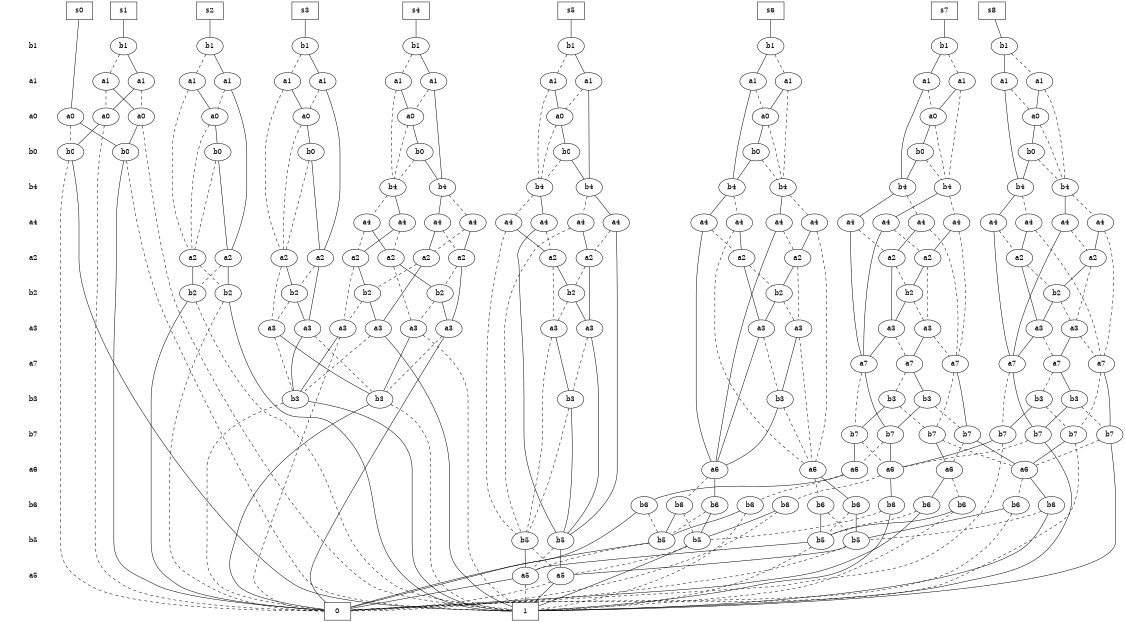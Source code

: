digraph "DD" {
size = "7.5,10"
center = true;
edge [dir = none];
{ node [shape = plaintext];
  edge [style = invis];
  "CONST NODES" [style = invis];
" b1 " -> " a1 " -> " a0 " -> " b0 " -> " b4 " -> " a4 " -> " a2 " -> " b2 " -> " a3 " -> " a7 " -> " b3 " -> " b7 " -> " a6 " -> " b6 " -> " b5 " -> " a5 " -> "CONST NODES"; 
}
{ rank = same; node [shape = box]; edge [style = invis];
"  s0  " -> "  s1  " -> "  s2  " -> "  s3  " -> "  s4  " -> "  s5  " -> "  s6  " -> "  s7  " -> "  s8  "; }
{ rank = same; " b1 ";
"0x2552" [label="b1"];
"0x1578" [label="b1"];
"0x24a8" [label="b1"];
"0x14ca" [label="b1"];
"0x16aa" [label="b1"];
"0x16c0" [label="b1"];
"0x243d" [label="b1"];
"0x1d79" [label="b1"];
}
{ rank = same; " a1 ";
"0x16f0" [label="a1"];
"0x2437" [label="a1"];
"0x24f4" [label="a1"];
"0x2370" [label="a1"];
"0x169d" [label="a1"];
"0x235a" [label="a1"];
"0x2285" [label="a1"];
"0x2351" [label="a1"];
"0x16e0" [label="a1"];
"0x2539" [label="a1"];
"0x22a2" [label="a1"];
"0x1575" [label="a1"];
"0x1fbf" [label="a1"];
"0x16be" [label="a1"];
"0x24be" [label="a1"];
"0x24fa" [label="a1"];
}
{ rank = same; " a0 ";
"0x23fe" [label="a0"];
"0x24ef" [label="a0"];
"0x1476" [label="a0"];
"0x258a" [label="a0"];
"0x21ea" [label="a0"];
"0x1d41" [label="a0"];
"0x251c" [label="a0"];
"0x1df7" [label="a0"];
"0x2480" [label="a0"];
"0x24b5" [label="a0"];
}
{ rank = same; " b0 ";
"0x22fd" [label="b0"];
"0x24ee" [label="b0"];
"0x246e" [label="b0"];
"0x2508" [label="b0"];
"0x1f3d" [label="b0"];
"0x2396" [label="b0"];
"0x1de5" [label="b0"];
"0x1db3" [label="b0"];
"0x1472" [label="b0"];
}
{ rank = same; " b4 ";
"0x22d9" [label="b4"];
"0x1dc2" [label="b4"];
"0x1de7" [label="b4"];
"0x16c6" [label="b4"];
"0x2470" [label="b4"];
"0x23aa" [label="b4"];
"0x22a9" [label="b4"];
"0x1df6" [label="b4"];
"0x16c1" [label="b4"];
"0x250b" [label="b4"];
}
{ rank = same; " a4 ";
"0x230c" [label="a4"];
"0x247e" [label="a4"];
"0x1d43" [label="a4"];
"0x24ff" [label="a4"];
"0x1fa2" [label="a4"];
"0x2108" [label="a4"];
"0x1e86" [label="a4"];
"0x1dcb" [label="a4"];
"0x16ee" [label="a4"];
"0x1d4b" [label="a4"];
"0x16e8" [label="a4"];
"0x22f0" [label="a4"];
"0x14cc" [label="a4"];
"0x1d9d" [label="a4"];
"0x23a3" [label="a4"];
"0x2440" [label="a4"];
"0x249f" [label="a4"];
"0x2501" [label="a4"];
"0x255b" [label="a4"];
"0x24f2" [label="a4"];
}
{ rank = same; " a2 ";
"0x243e" [label="a2"];
"0x1ebd" [label="a2"];
"0x16b2" [label="a2"];
"0x245b" [label="a2"];
"0x1da3" [label="a2"];
"0x2291" [label="a2"];
"0x2428" [label="a2"];
"0x1d8c" [label="a2"];
"0x16ad" [label="a2"];
"0x1572" [label="a2"];
"0x2556" [label="a2"];
"0x22ea" [label="a2"];
"0x1d95" [label="a2"];
"0x16d8" [label="a2"];
"0x20e8" [label="a2"];
"0x1561" [label="a2"];
}
{ rank = same; " b2 ";
"0x24f3" [label="b2"];
"0x1f4a" [label="b2"];
"0x1d8d" [label="b2"];
"0x2283" [label="b2"];
"0x1dbf" [label="b2"];
"0x2525" [label="b2"];
"0x23b0" [label="b2"];
"0x24b8" [label="b2"];
"0x16f3" [label="b2"];
}
{ rank = same; " a3 ";
"0x2459" [label="a3"];
"0x2357" [label="a3"];
"0x24a3" [label="a3"];
"0x22b4" [label="a3"];
"0x2581" [label="a3"];
"0x245f" [label="a3"];
"0x22ce" [label="a3"];
"0x252d" [label="a3"];
"0x2577" [label="a3"];
"0x14de" [label="a3"];
"0x252b" [label="a3"];
"0x1f65" [label="a3"];
"0x1450" [label="a3"];
"0x1d4f" [label="a3"];
}
{ rank = same; " a7 ";
"0x2402" [label="a7"];
"0x1ddd" [label="a7"];
"0x253d" [label="a7"];
"0x169e" [label="a7"];
"0x229f" [label="a7"];
"0x2511" [label="a7"];
}
{ rank = same; " b3 ";
"0x22e0" [label="b3"];
"0x157b" [label="b3"];
"0x2414" [label="b3"];
"0x1f9f" [label="b3"];
"0x1d5a" [label="b3"];
"0x248f" [label="b3"];
"0x1d9f" [label="b3"];
"0x2504" [label="b3"];
}
{ rank = same; " b7 ";
"0x1f37" [label="b7"];
"0x2195" [label="b7"];
"0x2510" [label="b7"];
"0x155d" [label="b7"];
"0x24ec" [label="b7"];
"0x1dbb" [label="b7"];
"0x234a" [label="b7"];
"0x2558" [label="b7"];
}
{ rank = same; " a6 ";
"0x238f" [label="a6"];
"0x1d3f" [label="a6"];
"0x2554" [label="a6"];
"0x23a7" [label="a6"];
"0x1d83" [label="a6"];
"0x22d2" [label="a6"];
}
{ rank = same; " b6 ";
"0x251b" [label="b6"];
"0x1d48" [label="b6"];
"0x253b" [label="b6"];
"0x23fc" [label="b6"];
"0x242b" [label="b6"];
"0x22e7" [label="b6"];
"0x1e93" [label="b6"];
"0x2454" [label="b6"];
"0x21ed" [label="b6"];
"0x1ded" [label="b6"];
"0x230f" [label="b6"];
"0x2506" [label="b6"];
}
{ rank = same; " b5 ";
"0x2545" [label="b5"];
"0x2537" [label="b5"];
"0x2372" [label="b5"];
"0x1d89" [label="b5"];
"0x1da8" [label="b5"];
"0x1de8" [label="b5"];
}
{ rank = same; " a5 ";
"0x2324" [label="a5"];
"0x2377" [label="a5"];
}
{ rank = same; "CONST NODES";
{ node [shape = box]; "0x142e";
"0x142d";
}
}
"  s0  " -> "0x2480" [style = solid];
"  s1  " -> "0x1578" [style = solid];
"  s2  " -> "0x243d" [style = solid];
"  s3  " -> "0x24a8" [style = solid];
"  s4  " -> "0x2552" [style = solid];
"  s5  " -> "0x1d79" [style = solid];
"  s6  " -> "0x14ca" [style = solid];
"  s7  " -> "0x16aa" [style = solid];
"  s8  " -> "0x16c0" [style = solid];
"0x2552" -> "0x24fa";
"0x2552" -> "0x24f4" [style = dashed];
"0x1578" -> "0x2351";
"0x1578" -> "0x2370" [style = dashed];
"0x24a8" -> "0x2285";
"0x24a8" -> "0x22a2" [style = dashed];
"0x14ca" -> "0x169d";
"0x14ca" -> "0x16f0" [style = dashed];
"0x16aa" -> "0x16be";
"0x16aa" -> "0x1fbf" [style = dashed];
"0x16c0" -> "0x1575";
"0x16c0" -> "0x2539" [style = dashed];
"0x243d" -> "0x2437";
"0x243d" -> "0x16e0" [style = dashed];
"0x1d79" -> "0x24be";
"0x1d79" -> "0x235a" [style = dashed];
"0x16f0" -> "0x24b5";
"0x16f0" -> "0x16c1" [style = dashed];
"0x2437" -> "0x16d8";
"0x2437" -> "0x1d41" [style = dashed];
"0x24f4" -> "0x1476";
"0x24f4" -> "0x22d9" [style = dashed];
"0x2370" -> "0x23fe";
"0x2370" -> "0x258a" [style = dashed];
"0x169d" -> "0x23aa";
"0x169d" -> "0x24b5" [style = dashed];
"0x235a" -> "0x1df7";
"0x235a" -> "0x16c6" [style = dashed];
"0x2285" -> "0x20e8";
"0x2285" -> "0x24ef" [style = dashed];
"0x2351" -> "0x258a";
"0x2351" -> "0x23fe" [style = dashed];
"0x16e0" -> "0x1d41";
"0x16e0" -> "0x2291" [style = dashed];
"0x2539" -> "0x21ea";
"0x2539" -> "0x22a9" [style = dashed];
"0x22a2" -> "0x24ef";
"0x22a2" -> "0x1572" [style = dashed];
"0x1575" -> "0x1de7";
"0x1575" -> "0x21ea" [style = dashed];
"0x1fbf" -> "0x251c";
"0x1fbf" -> "0x1dc2" [style = dashed];
"0x16be" -> "0x250b";
"0x16be" -> "0x251c" [style = dashed];
"0x24be" -> "0x2470";
"0x24be" -> "0x1df7" [style = dashed];
"0x24fa" -> "0x1df6";
"0x24fa" -> "0x1476" [style = dashed];
"0x23fe" -> "0x1db3";
"0x23fe" -> "0x142d" [style = dashed];
"0x24ef" -> "0x1f3d";
"0x24ef" -> "0x1572" [style = dashed];
"0x1476" -> "0x1de5";
"0x1476" -> "0x22d9" [style = dashed];
"0x258a" -> "0x246e";
"0x258a" -> "0x142e" [style = dashed];
"0x21ea" -> "0x2396";
"0x21ea" -> "0x22a9" [style = dashed];
"0x1d41" -> "0x24ee";
"0x1d41" -> "0x2291" [style = dashed];
"0x251c" -> "0x22fd";
"0x251c" -> "0x1dc2" [style = dashed];
"0x1df7" -> "0x2508";
"0x1df7" -> "0x16c6" [style = dashed];
"0x2480" -> "0x1db3";
"0x2480" -> "0x246e" [style = dashed];
"0x24b5" -> "0x1472";
"0x24b5" -> "0x16c1" [style = dashed];
"0x22fd" -> "0x250b";
"0x22fd" -> "0x1dc2" [style = dashed];
"0x24ee" -> "0x16d8";
"0x24ee" -> "0x2291" [style = dashed];
"0x246e" -> "0x142d";
"0x246e" -> "0x142e" [style = dashed];
"0x2508" -> "0x2470";
"0x2508" -> "0x16c6" [style = dashed];
"0x1f3d" -> "0x20e8";
"0x1f3d" -> "0x1572" [style = dashed];
"0x2396" -> "0x1de7";
"0x2396" -> "0x22a9" [style = dashed];
"0x1de5" -> "0x1df6";
"0x1de5" -> "0x22d9" [style = dashed];
"0x1db3" -> "0x142e";
"0x1db3" -> "0x142d" [style = dashed];
"0x1472" -> "0x23aa";
"0x1472" -> "0x16c1" [style = dashed];
"0x22d9" -> "0x255b";
"0x22d9" -> "0x23a3" [style = dashed];
"0x1dc2" -> "0x1d4b";
"0x1dc2" -> "0x16ee" [style = dashed];
"0x1de7" -> "0x1d43";
"0x1de7" -> "0x247e" [style = dashed];
"0x16c6" -> "0x24ff";
"0x16c6" -> "0x1fa2" [style = dashed];
"0x2470" -> "0x2440";
"0x2470" -> "0x14cc" [style = dashed];
"0x23aa" -> "0x24f2";
"0x23aa" -> "0x230c" [style = dashed];
"0x22a9" -> "0x2108";
"0x22a9" -> "0x1dcb" [style = dashed];
"0x1df6" -> "0x1e86";
"0x1df6" -> "0x1d9d" [style = dashed];
"0x16c1" -> "0x249f";
"0x16c1" -> "0x2501" [style = dashed];
"0x250b" -> "0x22f0";
"0x250b" -> "0x16e8" [style = dashed];
"0x230c" -> "0x1d8c";
"0x230c" -> "0x23a7" [style = dashed];
"0x247e" -> "0x1d95";
"0x247e" -> "0x2511" [style = dashed];
"0x1d43" -> "0x229f";
"0x1d43" -> "0x1d95" [style = dashed];
"0x24ff" -> "0x1d89";
"0x24ff" -> "0x243e" [style = dashed];
"0x1fa2" -> "0x243e";
"0x1fa2" -> "0x1de8" [style = dashed];
"0x2108" -> "0x229f";
"0x2108" -> "0x16b2" [style = dashed];
"0x1e86" -> "0x22ea";
"0x1e86" -> "0x1da3" [style = dashed];
"0x1dcb" -> "0x16b2";
"0x1dcb" -> "0x2511" [style = dashed];
"0x16ee" -> "0x16ad";
"0x16ee" -> "0x1ddd" [style = dashed];
"0x1d4b" -> "0x2402";
"0x1d4b" -> "0x16ad" [style = dashed];
"0x16e8" -> "0x245b";
"0x16e8" -> "0x1ddd" [style = dashed];
"0x22f0" -> "0x2402";
"0x22f0" -> "0x245b" [style = dashed];
"0x14cc" -> "0x1ebd";
"0x14cc" -> "0x1de8" [style = dashed];
"0x1d9d" -> "0x1da3";
"0x1d9d" -> "0x22ea" [style = dashed];
"0x23a3" -> "0x2428";
"0x23a3" -> "0x2556" [style = dashed];
"0x2440" -> "0x1d89";
"0x2440" -> "0x1ebd" [style = dashed];
"0x249f" -> "0x1d83";
"0x249f" -> "0x1561" [style = dashed];
"0x2501" -> "0x1561";
"0x2501" -> "0x23a7" [style = dashed];
"0x255b" -> "0x2556";
"0x255b" -> "0x2428" [style = dashed];
"0x24f2" -> "0x1d83";
"0x24f2" -> "0x1d8c" [style = dashed];
"0x243e" -> "0x1dbf";
"0x243e" -> "0x1f65" [style = dashed];
"0x1ebd" -> "0x252d";
"0x1ebd" -> "0x1dbf" [style = dashed];
"0x16b2" -> "0x24b8";
"0x16b2" -> "0x245f" [style = dashed];
"0x245b" -> "0x2459";
"0x245b" -> "0x1f4a" [style = dashed];
"0x1da3" -> "0x2581";
"0x1da3" -> "0x2525" [style = dashed];
"0x2291" -> "0x23b0";
"0x2291" -> "0x2283" [style = dashed];
"0x2428" -> "0x2525";
"0x2428" -> "0x1450" [style = dashed];
"0x1d8c" -> "0x252b";
"0x1d8c" -> "0x24f3" [style = dashed];
"0x16ad" -> "0x1f4a";
"0x16ad" -> "0x1d4f" [style = dashed];
"0x1572" -> "0x16f3";
"0x1572" -> "0x24a3" [style = dashed];
"0x2556" -> "0x1d8d";
"0x2556" -> "0x22ce" [style = dashed];
"0x22ea" -> "0x2577";
"0x22ea" -> "0x1d8d" [style = dashed];
"0x1d95" -> "0x22b4";
"0x1d95" -> "0x24b8" [style = dashed];
"0x16d8" -> "0x2283";
"0x16d8" -> "0x23b0" [style = dashed];
"0x20e8" -> "0x2357";
"0x20e8" -> "0x16f3" [style = dashed];
"0x1561" -> "0x24f3";
"0x1561" -> "0x14de" [style = dashed];
"0x24f3" -> "0x252b";
"0x24f3" -> "0x14de" [style = dashed];
"0x1f4a" -> "0x2459";
"0x1f4a" -> "0x1d4f" [style = dashed];
"0x1d8d" -> "0x2577";
"0x1d8d" -> "0x22ce" [style = dashed];
"0x2283" -> "0x142d";
"0x2283" -> "0x142e" [style = dashed];
"0x1dbf" -> "0x252d";
"0x1dbf" -> "0x1f65" [style = dashed];
"0x2525" -> "0x2581";
"0x2525" -> "0x1450" [style = dashed];
"0x23b0" -> "0x142e";
"0x23b0" -> "0x142d" [style = dashed];
"0x24b8" -> "0x22b4";
"0x24b8" -> "0x245f" [style = dashed];
"0x16f3" -> "0x2357";
"0x16f3" -> "0x24a3" [style = dashed];
"0x2459" -> "0x2402";
"0x2459" -> "0x169e" [style = dashed];
"0x2357" -> "0x22e0";
"0x2357" -> "0x1d9f" [style = dashed];
"0x24a3" -> "0x1d9f";
"0x24a3" -> "0x22e0" [style = dashed];
"0x22b4" -> "0x229f";
"0x22b4" -> "0x253d" [style = dashed];
"0x2581" -> "0x142e";
"0x2581" -> "0x1d9f" [style = dashed];
"0x245f" -> "0x253d";
"0x245f" -> "0x2511" [style = dashed];
"0x22ce" -> "0x22e0";
"0x22ce" -> "0x142e" [style = dashed];
"0x252d" -> "0x1d89";
"0x252d" -> "0x2504" [style = dashed];
"0x2577" -> "0x142d";
"0x2577" -> "0x22e0" [style = dashed];
"0x14de" -> "0x1f9f";
"0x14de" -> "0x23a7" [style = dashed];
"0x252b" -> "0x1d83";
"0x252b" -> "0x1f9f" [style = dashed];
"0x1f65" -> "0x2504";
"0x1f65" -> "0x1de8" [style = dashed];
"0x1450" -> "0x1d9f";
"0x1450" -> "0x142d" [style = dashed];
"0x1d4f" -> "0x169e";
"0x1d4f" -> "0x1ddd" [style = dashed];
"0x2402" -> "0x234a";
"0x2402" -> "0x2558" [style = dashed];
"0x1ddd" -> "0x1f37";
"0x1ddd" -> "0x1dbb" [style = dashed];
"0x253d" -> "0x248f";
"0x253d" -> "0x157b" [style = dashed];
"0x169e" -> "0x2414";
"0x169e" -> "0x1d5a" [style = dashed];
"0x229f" -> "0x2510";
"0x229f" -> "0x24ec" [style = dashed];
"0x2511" -> "0x2195";
"0x2511" -> "0x155d" [style = dashed];
"0x22e0" -> "0x142d";
"0x22e0" -> "0x142e" [style = dashed];
"0x157b" -> "0x24ec";
"0x157b" -> "0x155d" [style = dashed];
"0x2414" -> "0x234a";
"0x2414" -> "0x1f37" [style = dashed];
"0x1f9f" -> "0x1d83";
"0x1f9f" -> "0x23a7" [style = dashed];
"0x1d5a" -> "0x2558";
"0x1d5a" -> "0x1dbb" [style = dashed];
"0x248f" -> "0x2510";
"0x248f" -> "0x2195" [style = dashed];
"0x1d9f" -> "0x142e";
"0x1d9f" -> "0x142d" [style = dashed];
"0x2504" -> "0x1d89";
"0x2504" -> "0x1de8" [style = dashed];
"0x1f37" -> "0x238f";
"0x1f37" -> "0x1d3f" [style = dashed];
"0x2195" -> "0x142d";
"0x2195" -> "0x238f" [style = dashed];
"0x2510" -> "0x142d";
"0x2510" -> "0x22d2" [style = dashed];
"0x155d" -> "0x238f";
"0x155d" -> "0x142e" [style = dashed];
"0x24ec" -> "0x22d2";
"0x24ec" -> "0x142e" [style = dashed];
"0x1dbb" -> "0x1d3f";
"0x1dbb" -> "0x238f" [style = dashed];
"0x234a" -> "0x22d2";
"0x234a" -> "0x2554" [style = dashed];
"0x2558" -> "0x2554";
"0x2558" -> "0x22d2" [style = dashed];
"0x238f" -> "0x23fc";
"0x238f" -> "0x2506" [style = dashed];
"0x1d3f" -> "0x251b";
"0x1d3f" -> "0x2454" [style = dashed];
"0x2554" -> "0x230f";
"0x2554" -> "0x21ed" [style = dashed];
"0x23a7" -> "0x1d48";
"0x23a7" -> "0x22e7" [style = dashed];
"0x1d83" -> "0x253b";
"0x1d83" -> "0x1e93" [style = dashed];
"0x22d2" -> "0x242b";
"0x22d2" -> "0x1ded" [style = dashed];
"0x251b" -> "0x142e";
"0x251b" -> "0x2537" [style = dashed];
"0x1d48" -> "0x2372";
"0x1d48" -> "0x2537" [style = dashed];
"0x253b" -> "0x1da8";
"0x253b" -> "0x2545" [style = dashed];
"0x23fc" -> "0x142d";
"0x23fc" -> "0x2372" [style = dashed];
"0x242b" -> "0x142d";
"0x242b" -> "0x1da8" [style = dashed];
"0x22e7" -> "0x2537";
"0x22e7" -> "0x2372" [style = dashed];
"0x1e93" -> "0x2545";
"0x1e93" -> "0x1da8" [style = dashed];
"0x2454" -> "0x2537";
"0x2454" -> "0x142d" [style = dashed];
"0x21ed" -> "0x2545";
"0x21ed" -> "0x142d" [style = dashed];
"0x1ded" -> "0x1da8";
"0x1ded" -> "0x142e" [style = dashed];
"0x230f" -> "0x142e";
"0x230f" -> "0x2545" [style = dashed];
"0x2506" -> "0x2372";
"0x2506" -> "0x142e" [style = dashed];
"0x2545" -> "0x142e";
"0x2545" -> "0x2377" [style = dashed];
"0x2537" -> "0x2377";
"0x2537" -> "0x142d" [style = dashed];
"0x2372" -> "0x2324";
"0x2372" -> "0x142e" [style = dashed];
"0x1d89" -> "0x2324";
"0x1d89" -> "0x2377" [style = dashed];
"0x1da8" -> "0x142d";
"0x1da8" -> "0x2324" [style = dashed];
"0x1de8" -> "0x2377";
"0x1de8" -> "0x2324" [style = dashed];
"0x2324" -> "0x142d";
"0x2324" -> "0x142e" [style = dashed];
"0x2377" -> "0x142e";
"0x2377" -> "0x142d" [style = dashed];
"0x142e" [label = "0"];
"0x142d" [label = "1"];
}
